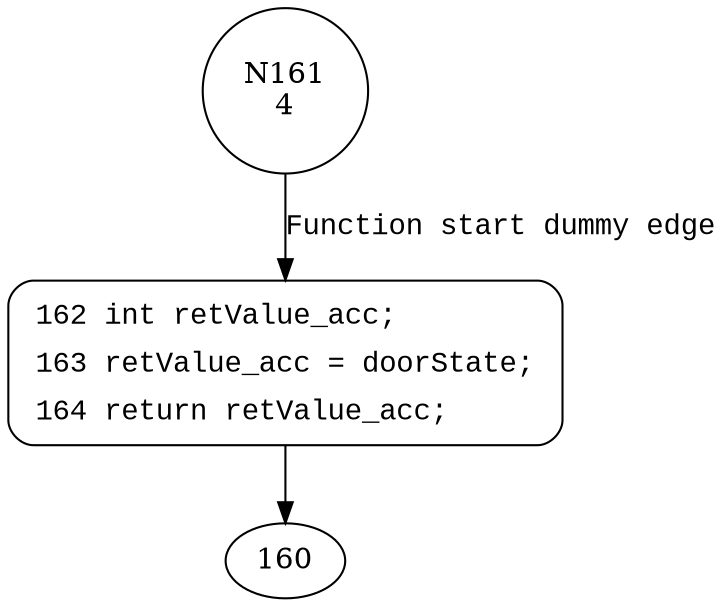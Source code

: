 digraph areDoorsOpen {
161 [shape="circle" label="N161\n4"]
162 [shape="circle" label="N162\n3"]
162 [style="filled,bold" penwidth="1" fillcolor="white" fontname="Courier New" shape="Mrecord" label=<<table border="0" cellborder="0" cellpadding="3" bgcolor="white"><tr><td align="right">162</td><td align="left">int retValue_acc;</td></tr><tr><td align="right">163</td><td align="left">retValue_acc = doorState;</td></tr><tr><td align="right">164</td><td align="left">return retValue_acc;</td></tr></table>>]
162 -> 160[label=""]
161 -> 162 [label="Function start dummy edge" fontname="Courier New"]
}